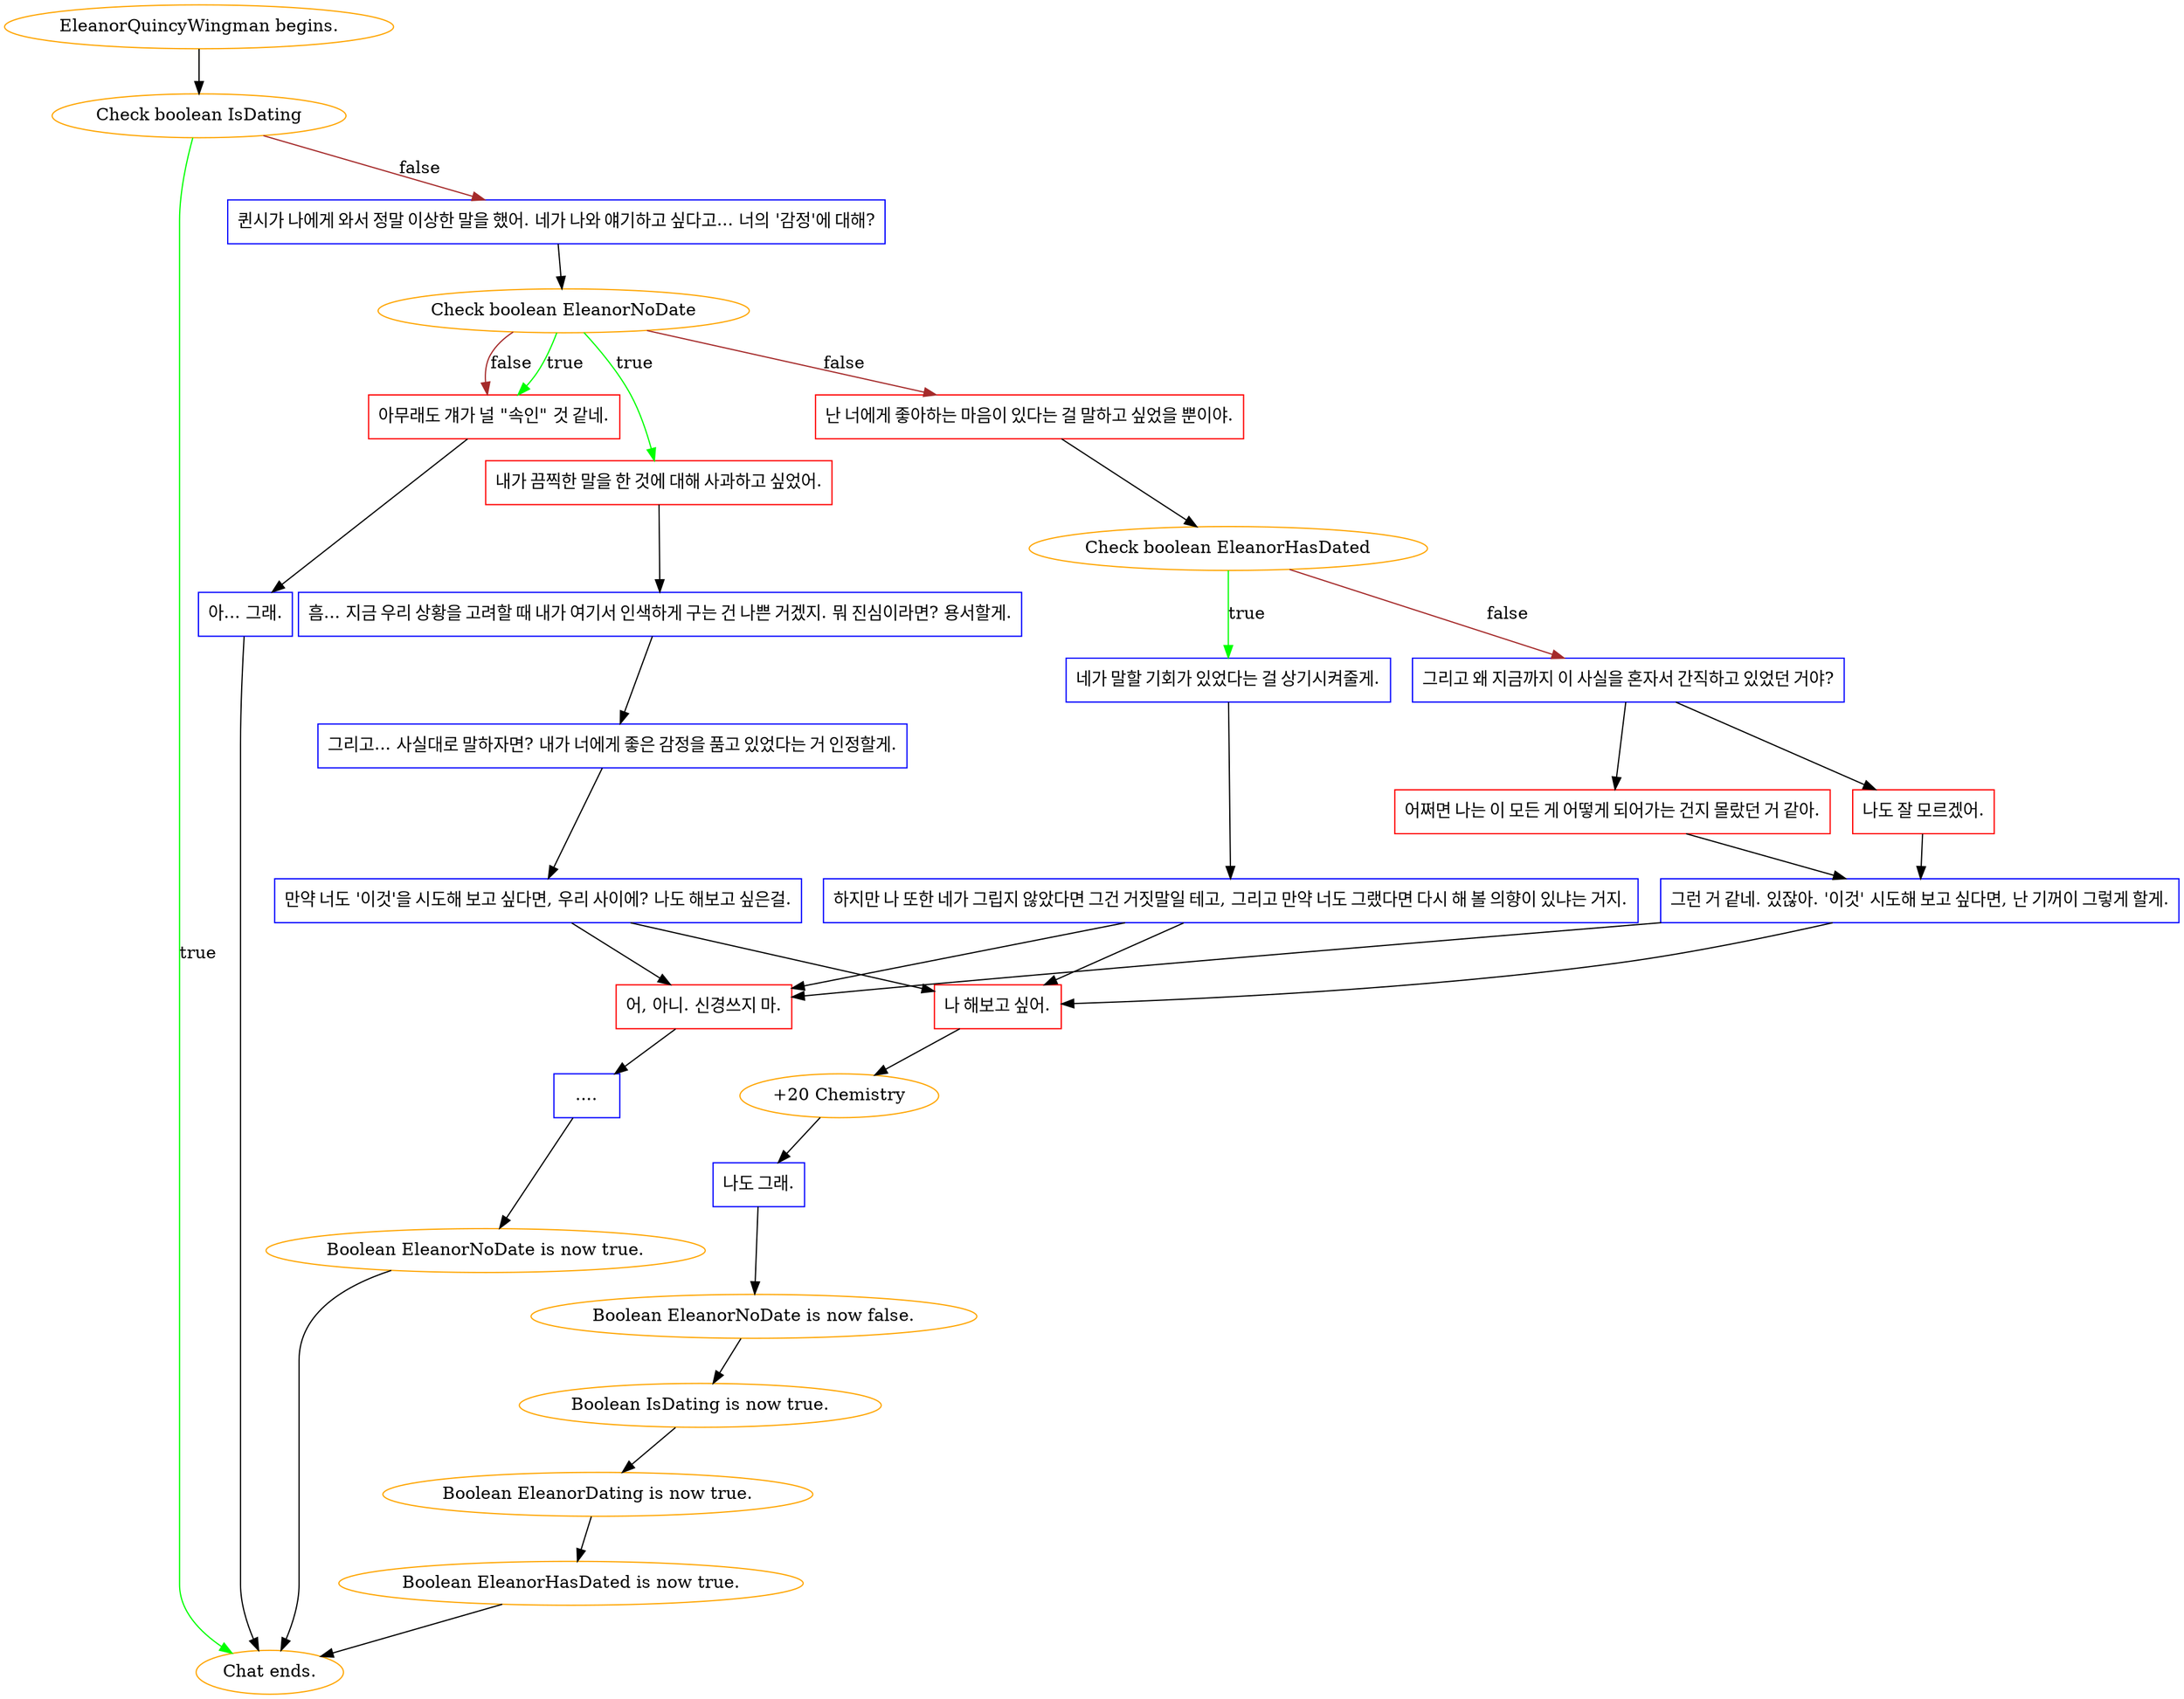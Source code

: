 digraph {
	"EleanorQuincyWingman begins." [color=orange];
		"EleanorQuincyWingman begins." -> j2949801986;
	j2949801986 [label="Check boolean IsDating",color=orange];
		j2949801986 -> "Chat ends." [label=true,color=green];
		j2949801986 -> j681164457 [label=false,color=brown];
	"Chat ends." [color=orange];
	j681164457 [label="퀸시가 나에게 와서 정말 이상한 말을 했어. 네가 나와 얘기하고 싶다고... 너의 '감정'에 대해?",shape=box,color=blue];
		j681164457 -> j806134085;
	j806134085 [label="Check boolean EleanorNoDate",color=orange];
		j806134085 -> j4069576007 [label=true,color=green];
		j806134085 -> j2090823043 [label=true,color=green];
		j806134085 -> j1896870323 [label=false,color=brown];
		j806134085 -> j2090823043 [label=false,color=brown];
	j4069576007 [label="내가 끔찍한 말을 한 것에 대해 사과하고 싶었어.",shape=box,color=red];
		j4069576007 -> j4131737918;
	j2090823043 [label="아무래도 걔가 널 \"속인\" 것 같네.",shape=box,color=red];
		j2090823043 -> j572650620;
	j1896870323 [label="난 너에게 좋아하는 마음이 있다는 걸 말하고 싶었을 뿐이야.",shape=box,color=red];
		j1896870323 -> j1281792529;
	j4131737918 [label="흠... 지금 우리 상황을 고려할 때 내가 여기서 인색하게 구는 건 나쁜 거겠지. 뭐 진심이라면? 용서할게.",shape=box,color=blue];
		j4131737918 -> j4227270408;
	j572650620 [label="아... 그래.",shape=box,color=blue];
		j572650620 -> "Chat ends.";
	j1281792529 [label="Check boolean EleanorHasDated",color=orange];
		j1281792529 -> j690089200 [label=true,color=green];
		j1281792529 -> j2625395567 [label=false,color=brown];
	j4227270408 [label="그리고... 사실대로 말하자면? 내가 너에게 좋은 감정을 품고 있었다는 거 인정할게.",shape=box,color=blue];
		j4227270408 -> j704300647;
	j690089200 [label="네가 말할 기회가 있었다는 걸 상기시켜줄게.",shape=box,color=blue];
		j690089200 -> j3340692510;
	j2625395567 [label="그리고 왜 지금까지 이 사실을 혼자서 간직하고 있었던 거야?",shape=box,color=blue];
		j2625395567 -> j4220134354;
		j2625395567 -> j2817599301;
	j704300647 [label="만약 너도 '이것'을 시도해 보고 싶다면, 우리 사이에? 나도 해보고 싶은걸.",shape=box,color=blue];
		j704300647 -> j1425660450;
		j704300647 -> j437584100;
	j3340692510 [label="하지만 나 또한 네가 그립지 않았다면 그건 거짓말일 테고, 그리고 만약 너도 그랬다면 다시 해 볼 의향이 있냐는 거지.",shape=box,color=blue];
		j3340692510 -> j1425660450;
		j3340692510 -> j437584100;
	j4220134354 [label="나도 잘 모르겠어.",shape=box,color=red];
		j4220134354 -> j2362558389;
	j2817599301 [label="어쩌면 나는 이 모든 게 어떻게 되어가는 건지 몰랐던 거 같아.",shape=box,color=red];
		j2817599301 -> j2362558389;
	j1425660450 [label="나 해보고 싶어.",shape=box,color=red];
		j1425660450 -> j1619745468;
	j437584100 [label="어, 아니. 신경쓰지 마.",shape=box,color=red];
		j437584100 -> j2751722617;
	j2362558389 [label="그런 거 같네. 있잖아. '이것' 시도해 보고 싶다면, 난 기꺼이 그렇게 할게.",shape=box,color=blue];
		j2362558389 -> j1425660450;
		j2362558389 -> j437584100;
	j1619745468 [label="+20 Chemistry",color=orange];
		j1619745468 -> j2716717946;
	j2751722617 [label="....",shape=box,color=blue];
		j2751722617 -> j2728200779;
	j2716717946 [label="나도 그래.",shape=box,color=blue];
		j2716717946 -> j665143278;
	j2728200779 [label="Boolean EleanorNoDate is now true.",color=orange];
		j2728200779 -> "Chat ends.";
	j665143278 [label="Boolean EleanorNoDate is now false.",color=orange];
		j665143278 -> j3088195508;
	j3088195508 [label="Boolean IsDating is now true.",color=orange];
		j3088195508 -> j576266418;
	j576266418 [label="Boolean EleanorDating is now true.",color=orange];
		j576266418 -> j3035403554;
	j3035403554 [label="Boolean EleanorHasDated is now true.",color=orange];
		j3035403554 -> "Chat ends.";
}